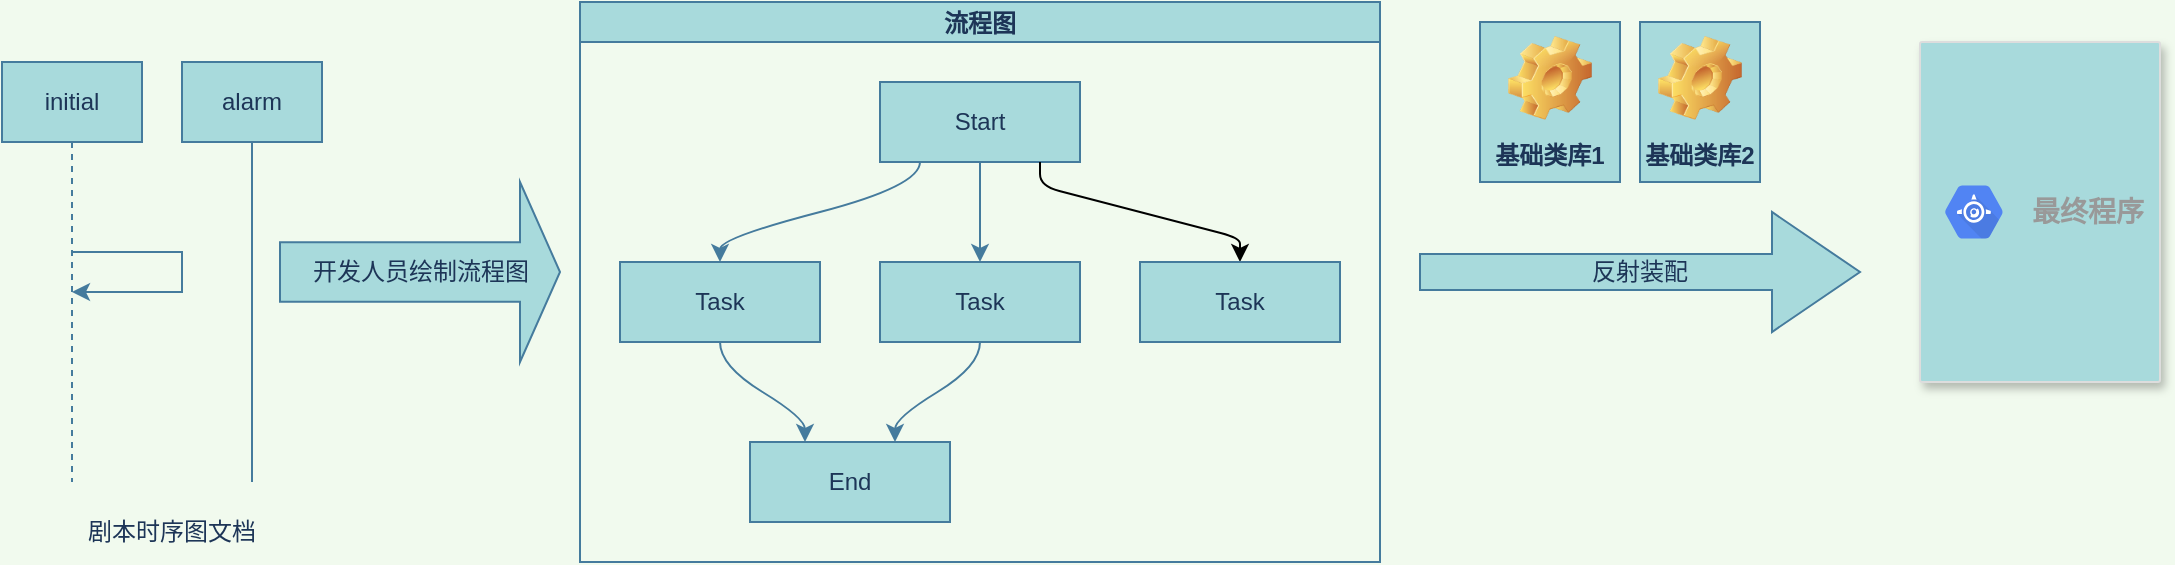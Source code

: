 <mxfile version="17.4.5" type="device"><diagram id="OuAX_9Q7hC9WGS58esa1" name="Page-1"><mxGraphModel dx="1422" dy="786" grid="1" gridSize="10" guides="1" tooltips="1" connect="1" arrows="1" fold="1" page="1" pageScale="1" pageWidth="827" pageHeight="1169" background="#F1FAEE" math="0" shadow="0"><root><mxCell id="0"/><mxCell id="1" parent="0"/><mxCell id="uRn0JfbFsjl0VmcY6NOd-42" value="开发人员绘制流程图" style="html=1;shadow=0;dashed=0;align=center;verticalAlign=middle;shape=mxgraph.arrows2.arrow;dy=0.67;dx=20;notch=0;fillColor=#A8DADC;strokeColor=#457B9D;fontColor=#1D3557;" vertex="1" parent="1"><mxGeometry x="180" y="730" width="140" height="90" as="geometry"/></mxCell><mxCell id="uRn0JfbFsjl0VmcY6NOd-49" value="initial" style="shape=umlLifeline;perimeter=lifelinePerimeter;whiteSpace=wrap;html=1;container=1;collapsible=0;recursiveResize=0;outlineConnect=0;shadow=0;dashed=0;sketch=0;pointerEvents=1;fontFamily=Helvetica;fontSize=12;fontColor=#1D3557;fillColor=#A8DADC;strokeColor=#457B9D;" vertex="1" parent="1"><mxGeometry x="41" y="670" width="70" height="210" as="geometry"/></mxCell><mxCell id="uRn0JfbFsjl0VmcY6NOd-50" value="alarm" style="shape=umlLifeline;perimeter=lifelinePerimeter;whiteSpace=wrap;html=1;container=1;collapsible=0;recursiveResize=0;outlineConnect=0;lifelineDashed=0;shadow=0;dashed=0;sketch=0;pointerEvents=1;fontFamily=Helvetica;fontSize=12;fontColor=#1D3557;fillColor=#A8DADC;strokeColor=#457B9D;" vertex="1" parent="1"><mxGeometry x="131" y="670" width="70" height="210" as="geometry"/></mxCell><mxCell id="uRn0JfbFsjl0VmcY6NOd-51" value="剧本时序图文档" style="text;html=1;strokeColor=none;fillColor=none;align=center;verticalAlign=middle;whiteSpace=wrap;rounded=0;shadow=0;dashed=0;sketch=0;pointerEvents=1;fontFamily=Helvetica;fontSize=12;fontColor=#1D3557;" vertex="1" parent="1"><mxGeometry x="81" y="890" width="90" height="30" as="geometry"/></mxCell><mxCell id="uRn0JfbFsjl0VmcY6NOd-53" style="edgeStyle=orthogonalEdgeStyle;rounded=0;orthogonalLoop=1;jettySize=auto;html=1;fontFamily=Helvetica;fontSize=12;fontColor=#1D3557;labelBackgroundColor=#F1FAEE;strokeColor=#457B9D;" edge="1" parent="1" source="uRn0JfbFsjl0VmcY6NOd-49" target="uRn0JfbFsjl0VmcY6NOd-49"><mxGeometry relative="1" as="geometry"/></mxCell><mxCell id="uRn0JfbFsjl0VmcY6NOd-79" value="流程图" style="swimlane;startSize=20;horizontal=1;childLayout=flowLayout;flowOrientation=north;resizable=0;interRankCellSpacing=50;containerType=tree;rounded=0;sketch=0;fontColor=#1D3557;strokeColor=#457B9D;fillColor=#A8DADC;" vertex="1" parent="1"><mxGeometry x="330" y="640" width="400" height="280" as="geometry"/></mxCell><mxCell id="uRn0JfbFsjl0VmcY6NOd-80" value="Start" style="whiteSpace=wrap;html=1;rounded=0;sketch=0;fontColor=#1D3557;strokeColor=#457B9D;fillColor=#A8DADC;" vertex="1" parent="uRn0JfbFsjl0VmcY6NOd-79"><mxGeometry x="150" y="40" width="100" height="40" as="geometry"/></mxCell><mxCell id="uRn0JfbFsjl0VmcY6NOd-81" value="Task" style="whiteSpace=wrap;html=1;rounded=0;sketch=0;fontColor=#1D3557;strokeColor=#457B9D;fillColor=#A8DADC;" vertex="1" parent="uRn0JfbFsjl0VmcY6NOd-79"><mxGeometry x="20" y="130" width="100" height="40" as="geometry"/></mxCell><mxCell id="uRn0JfbFsjl0VmcY6NOd-82" value="" style="html=1;curved=1;rounded=1;sketch=0;fontColor=#1D3557;strokeColor=#457B9D;fillColor=#A8DADC;noEdgeStyle=1;orthogonal=1;" edge="1" parent="uRn0JfbFsjl0VmcY6NOd-79" source="uRn0JfbFsjl0VmcY6NOd-80" target="uRn0JfbFsjl0VmcY6NOd-81"><mxGeometry relative="1" as="geometry"><Array as="points"><mxPoint x="170" y="92"/><mxPoint x="70" y="118"/></Array></mxGeometry></mxCell><mxCell id="uRn0JfbFsjl0VmcY6NOd-83" value="Task" style="whiteSpace=wrap;html=1;rounded=0;sketch=0;fontColor=#1D3557;strokeColor=#457B9D;fillColor=#A8DADC;" vertex="1" parent="uRn0JfbFsjl0VmcY6NOd-79"><mxGeometry x="150" y="130" width="100" height="40" as="geometry"/></mxCell><mxCell id="uRn0JfbFsjl0VmcY6NOd-84" value="" style="html=1;curved=1;rounded=1;sketch=0;fontColor=#1D3557;strokeColor=#457B9D;fillColor=#A8DADC;noEdgeStyle=1;orthogonal=1;" edge="1" parent="uRn0JfbFsjl0VmcY6NOd-79" source="uRn0JfbFsjl0VmcY6NOd-80" target="uRn0JfbFsjl0VmcY6NOd-83"><mxGeometry relative="1" as="geometry"><Array as="points"><mxPoint x="200" y="94"/><mxPoint x="200" y="118"/></Array></mxGeometry></mxCell><mxCell id="uRn0JfbFsjl0VmcY6NOd-85" value="End" style="whiteSpace=wrap;html=1;rounded=0;sketch=0;fontColor=#1D3557;strokeColor=#457B9D;fillColor=#A8DADC;" vertex="1" parent="uRn0JfbFsjl0VmcY6NOd-79"><mxGeometry x="85" y="220" width="100" height="40" as="geometry"/></mxCell><mxCell id="uRn0JfbFsjl0VmcY6NOd-86" value="" style="html=1;curved=1;rounded=1;sketch=0;fontColor=#1D3557;strokeColor=#457B9D;fillColor=#A8DADC;noEdgeStyle=1;orthogonal=1;" edge="1" parent="uRn0JfbFsjl0VmcY6NOd-79" source="uRn0JfbFsjl0VmcY6NOd-81" target="uRn0JfbFsjl0VmcY6NOd-85"><mxGeometry relative="1" as="geometry"><Array as="points"><mxPoint x="70" y="182"/><mxPoint x="112.5" y="208"/></Array></mxGeometry></mxCell><mxCell id="uRn0JfbFsjl0VmcY6NOd-87" value="" style="html=1;curved=1;rounded=1;sketch=0;fontColor=#1D3557;strokeColor=#457B9D;fillColor=#A8DADC;noEdgeStyle=1;orthogonal=1;" edge="1" parent="uRn0JfbFsjl0VmcY6NOd-79" source="uRn0JfbFsjl0VmcY6NOd-83" target="uRn0JfbFsjl0VmcY6NOd-85"><mxGeometry relative="1" as="geometry"><Array as="points"><mxPoint x="200" y="182"/><mxPoint x="157.5" y="208"/></Array></mxGeometry></mxCell><mxCell id="uRn0JfbFsjl0VmcY6NOd-88" value="" style="edgeStyle=orthogonalEdgeStyle;curved=0;rounded=1;sketch=0;orthogonalLoop=1;jettySize=auto;html=1;noEdgeStyle=1;orthogonal=1;" edge="1" source="uRn0JfbFsjl0VmcY6NOd-80" target="uRn0JfbFsjl0VmcY6NOd-89" parent="uRn0JfbFsjl0VmcY6NOd-79"><mxGeometry relative="1" as="geometry"><Array as="points"><mxPoint x="230" y="92"/><mxPoint x="330" y="118"/></Array></mxGeometry></mxCell><mxCell id="uRn0JfbFsjl0VmcY6NOd-89" value="Task" style="whiteSpace=wrap;html=1;rounded=0;sketch=0;fontColor=#1D3557;strokeColor=#457B9D;fillColor=#A8DADC;" vertex="1" parent="uRn0JfbFsjl0VmcY6NOd-79"><mxGeometry x="280" y="130" width="100" height="40" as="geometry"/></mxCell><mxCell id="uRn0JfbFsjl0VmcY6NOd-95" value="基础类库1" style="label;whiteSpace=wrap;html=1;align=center;verticalAlign=bottom;spacingLeft=0;spacingBottom=4;imageAlign=center;imageVerticalAlign=top;image=img/clipart/Gear_128x128.png;rounded=0;sketch=0;fontColor=#1D3557;strokeColor=#457B9D;fillColor=#A8DADC;" vertex="1" parent="1"><mxGeometry x="780" y="650" width="70" height="80" as="geometry"/></mxCell><mxCell id="uRn0JfbFsjl0VmcY6NOd-96" value="基础类库2" style="label;whiteSpace=wrap;html=1;align=center;verticalAlign=bottom;spacingLeft=0;spacingBottom=4;imageAlign=center;imageVerticalAlign=top;image=img/clipart/Gear_128x128.png;rounded=0;sketch=0;fontColor=#1D3557;strokeColor=#457B9D;fillColor=#A8DADC;" vertex="1" parent="1"><mxGeometry x="860" y="650" width="60" height="80" as="geometry"/></mxCell><mxCell id="uRn0JfbFsjl0VmcY6NOd-98" value="反射装配" style="shape=singleArrow;whiteSpace=wrap;html=1;rounded=0;sketch=0;fontColor=#1D3557;strokeColor=#457B9D;fillColor=#A8DADC;" vertex="1" parent="1"><mxGeometry x="750" y="745" width="220" height="60" as="geometry"/></mxCell><mxCell id="uRn0JfbFsjl0VmcY6NOd-99" value="" style="strokeColor=#dddddd;shadow=1;strokeWidth=1;rounded=1;absoluteArcSize=1;arcSize=2;sketch=0;fontColor=#1D3557;fillColor=#A8DADC;" vertex="1" parent="1"><mxGeometry x="1000" y="660" width="120" height="170" as="geometry"/></mxCell><mxCell id="uRn0JfbFsjl0VmcY6NOd-100" value="&lt;b&gt;&lt;font style=&quot;font-size: 14px&quot;&gt;最终程序&lt;/font&gt;&lt;/b&gt;" style="sketch=0;dashed=0;connectable=0;html=1;fillColor=#5184F3;strokeColor=none;shape=mxgraph.gcp2.hexIcon;prIcon=app_engine;part=1;labelPosition=right;verticalLabelPosition=middle;align=left;verticalAlign=middle;spacingLeft=5;fontColor=#999999;fontSize=12;rounded=0;" vertex="1" parent="uRn0JfbFsjl0VmcY6NOd-99"><mxGeometry y="0.5" width="44" height="39" relative="1" as="geometry"><mxPoint x="5" y="-19.5" as="offset"/></mxGeometry></mxCell></root></mxGraphModel></diagram></mxfile>